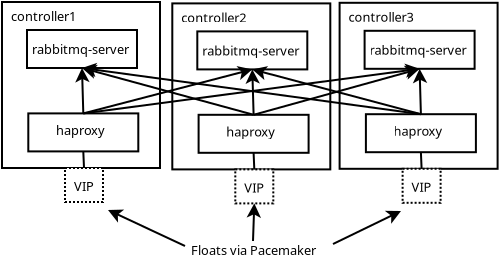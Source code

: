 <?xml version="1.0" encoding="UTF-8"?>
<dia:diagram xmlns:dia="http://www.lysator.liu.se/~alla/dia/">
  <dia:layer name="Background" visible="true" active="true">
    <dia:object type="Standard - Text" version="1" id="O0">
      <dia:attribute name="obj_pos">
        <dia:point val="17.25,17.75"/>
      </dia:attribute>
      <dia:attribute name="obj_bb">
        <dia:rectangle val="17.25,17.155;24.035,17.9"/>
      </dia:attribute>
      <dia:attribute name="text">
        <dia:composite type="text">
          <dia:attribute name="string">
            <dia:string>#Floats via Pacemaker#</dia:string>
          </dia:attribute>
          <dia:attribute name="font">
            <dia:font family="sans" style="0" name="Helvetica"/>
          </dia:attribute>
          <dia:attribute name="height">
            <dia:real val="0.8"/>
          </dia:attribute>
          <dia:attribute name="pos">
            <dia:point val="17.25,17.75"/>
          </dia:attribute>
          <dia:attribute name="color">
            <dia:color val="#000000"/>
          </dia:attribute>
          <dia:attribute name="alignment">
            <dia:enum val="0"/>
          </dia:attribute>
        </dia:composite>
      </dia:attribute>
      <dia:attribute name="valign">
        <dia:enum val="3"/>
      </dia:attribute>
    </dia:object>
    <dia:object type="Standard - Box" version="0" id="O1">
      <dia:attribute name="obj_pos">
        <dia:point val="7.8,5.1"/>
      </dia:attribute>
      <dia:attribute name="obj_bb">
        <dia:rectangle val="7.75,5.05;15.75,13.45"/>
      </dia:attribute>
      <dia:attribute name="elem_corner">
        <dia:point val="7.8,5.1"/>
      </dia:attribute>
      <dia:attribute name="elem_width">
        <dia:real val="7.9"/>
      </dia:attribute>
      <dia:attribute name="elem_height">
        <dia:real val="8.3"/>
      </dia:attribute>
      <dia:attribute name="show_background">
        <dia:boolean val="true"/>
      </dia:attribute>
    </dia:object>
    <dia:object type="Standard - Text" version="1" id="O2">
      <dia:attribute name="obj_pos">
        <dia:point val="8.25,6.05"/>
      </dia:attribute>
      <dia:attribute name="obj_bb">
        <dia:rectangle val="8.25,5.455;11.71,6.2"/>
      </dia:attribute>
      <dia:attribute name="text">
        <dia:composite type="text">
          <dia:attribute name="string">
            <dia:string>#controller1#</dia:string>
          </dia:attribute>
          <dia:attribute name="font">
            <dia:font family="sans" style="0" name="Helvetica"/>
          </dia:attribute>
          <dia:attribute name="height">
            <dia:real val="0.8"/>
          </dia:attribute>
          <dia:attribute name="pos">
            <dia:point val="8.25,6.05"/>
          </dia:attribute>
          <dia:attribute name="color">
            <dia:color val="#000000"/>
          </dia:attribute>
          <dia:attribute name="alignment">
            <dia:enum val="0"/>
          </dia:attribute>
        </dia:composite>
      </dia:attribute>
      <dia:attribute name="valign">
        <dia:enum val="3"/>
      </dia:attribute>
    </dia:object>
    <dia:group>
      <dia:object type="Standard - Box" version="0" id="O3">
        <dia:attribute name="obj_pos">
          <dia:point val="10.95,13.4"/>
        </dia:attribute>
        <dia:attribute name="obj_bb">
          <dia:rectangle val="10.9,13.35;12.9,15.15"/>
        </dia:attribute>
        <dia:attribute name="elem_corner">
          <dia:point val="10.95,13.4"/>
        </dia:attribute>
        <dia:attribute name="elem_width">
          <dia:real val="1.9"/>
        </dia:attribute>
        <dia:attribute name="elem_height">
          <dia:real val="1.7"/>
        </dia:attribute>
        <dia:attribute name="border_width">
          <dia:real val="0.1"/>
        </dia:attribute>
        <dia:attribute name="show_background">
          <dia:boolean val="true"/>
        </dia:attribute>
        <dia:attribute name="line_style">
          <dia:enum val="4"/>
        </dia:attribute>
      </dia:object>
      <dia:object type="Standard - Text" version="1" id="O4">
        <dia:attribute name="obj_pos">
          <dia:point val="11.4,14.55"/>
        </dia:attribute>
        <dia:attribute name="obj_bb">
          <dia:rectangle val="11.4,13.955;12.412,14.7"/>
        </dia:attribute>
        <dia:attribute name="text">
          <dia:composite type="text">
            <dia:attribute name="string">
              <dia:string>#VIP#</dia:string>
            </dia:attribute>
            <dia:attribute name="font">
              <dia:font family="sans" style="0" name="Helvetica"/>
            </dia:attribute>
            <dia:attribute name="height">
              <dia:real val="0.8"/>
            </dia:attribute>
            <dia:attribute name="pos">
              <dia:point val="11.4,14.55"/>
            </dia:attribute>
            <dia:attribute name="color">
              <dia:color val="#000000"/>
            </dia:attribute>
            <dia:attribute name="alignment">
              <dia:enum val="0"/>
            </dia:attribute>
          </dia:composite>
        </dia:attribute>
        <dia:attribute name="valign">
          <dia:enum val="3"/>
        </dia:attribute>
      </dia:object>
    </dia:group>
    <dia:group>
      <dia:object type="Standard - Box" version="0" id="O5">
        <dia:attribute name="obj_pos">
          <dia:point val="9.05,6.5"/>
        </dia:attribute>
        <dia:attribute name="obj_bb">
          <dia:rectangle val="9,6.45;14.6,8.45"/>
        </dia:attribute>
        <dia:attribute name="elem_corner">
          <dia:point val="9.05,6.5"/>
        </dia:attribute>
        <dia:attribute name="elem_width">
          <dia:real val="5.5"/>
        </dia:attribute>
        <dia:attribute name="elem_height">
          <dia:real val="1.9"/>
        </dia:attribute>
        <dia:attribute name="border_width">
          <dia:real val="0.1"/>
        </dia:attribute>
        <dia:attribute name="show_background">
          <dia:boolean val="true"/>
        </dia:attribute>
      </dia:object>
      <dia:object type="Standard - Text" version="1" id="O6">
        <dia:attribute name="obj_pos">
          <dia:point val="9.3,7.7"/>
        </dia:attribute>
        <dia:attribute name="obj_bb">
          <dia:rectangle val="9.3,7.105;14.485,7.85"/>
        </dia:attribute>
        <dia:attribute name="text">
          <dia:composite type="text">
            <dia:attribute name="string">
              <dia:string>#rabbitmq-server#</dia:string>
            </dia:attribute>
            <dia:attribute name="font">
              <dia:font family="sans" style="0" name="Helvetica"/>
            </dia:attribute>
            <dia:attribute name="height">
              <dia:real val="0.8"/>
            </dia:attribute>
            <dia:attribute name="pos">
              <dia:point val="9.3,7.7"/>
            </dia:attribute>
            <dia:attribute name="color">
              <dia:color val="#000000"/>
            </dia:attribute>
            <dia:attribute name="alignment">
              <dia:enum val="0"/>
            </dia:attribute>
          </dia:composite>
        </dia:attribute>
        <dia:attribute name="valign">
          <dia:enum val="3"/>
        </dia:attribute>
      </dia:object>
    </dia:group>
    <dia:group>
      <dia:object type="Standard - Box" version="0" id="O7">
        <dia:attribute name="obj_pos">
          <dia:point val="9.115,10.67"/>
        </dia:attribute>
        <dia:attribute name="obj_bb">
          <dia:rectangle val="9.065,10.62;14.665,12.62"/>
        </dia:attribute>
        <dia:attribute name="elem_corner">
          <dia:point val="9.115,10.67"/>
        </dia:attribute>
        <dia:attribute name="elem_width">
          <dia:real val="5.5"/>
        </dia:attribute>
        <dia:attribute name="elem_height">
          <dia:real val="1.9"/>
        </dia:attribute>
        <dia:attribute name="border_width">
          <dia:real val="0.1"/>
        </dia:attribute>
        <dia:attribute name="show_background">
          <dia:boolean val="true"/>
        </dia:attribute>
      </dia:object>
      <dia:object type="Standard - Text" version="1" id="O8">
        <dia:attribute name="obj_pos">
          <dia:point val="10.5,11.75"/>
        </dia:attribute>
        <dia:attribute name="obj_bb">
          <dia:rectangle val="10.5,11.155;13.085,11.9"/>
        </dia:attribute>
        <dia:attribute name="text">
          <dia:composite type="text">
            <dia:attribute name="string">
              <dia:string>#haproxy#</dia:string>
            </dia:attribute>
            <dia:attribute name="font">
              <dia:font family="sans" style="0" name="Helvetica"/>
            </dia:attribute>
            <dia:attribute name="height">
              <dia:real val="0.8"/>
            </dia:attribute>
            <dia:attribute name="pos">
              <dia:point val="10.5,11.75"/>
            </dia:attribute>
            <dia:attribute name="color">
              <dia:color val="#000000"/>
            </dia:attribute>
            <dia:attribute name="alignment">
              <dia:enum val="0"/>
            </dia:attribute>
          </dia:composite>
        </dia:attribute>
        <dia:attribute name="valign">
          <dia:enum val="3"/>
        </dia:attribute>
      </dia:object>
    </dia:group>
    <dia:object type="Standard - Box" version="0" id="O9">
      <dia:attribute name="obj_pos">
        <dia:point val="16.315,5.17"/>
      </dia:attribute>
      <dia:attribute name="obj_bb">
        <dia:rectangle val="16.265,5.12;24.265,13.52"/>
      </dia:attribute>
      <dia:attribute name="elem_corner">
        <dia:point val="16.315,5.17"/>
      </dia:attribute>
      <dia:attribute name="elem_width">
        <dia:real val="7.9"/>
      </dia:attribute>
      <dia:attribute name="elem_height">
        <dia:real val="8.3"/>
      </dia:attribute>
      <dia:attribute name="show_background">
        <dia:boolean val="true"/>
      </dia:attribute>
    </dia:object>
    <dia:object type="Standard - Text" version="1" id="O10">
      <dia:attribute name="obj_pos">
        <dia:point val="16.765,6.12"/>
      </dia:attribute>
      <dia:attribute name="obj_bb">
        <dia:rectangle val="16.765,5.506;20.244,6.307"/>
      </dia:attribute>
      <dia:attribute name="text">
        <dia:composite type="text">
          <dia:attribute name="string">
            <dia:string>#controller2#</dia:string>
          </dia:attribute>
          <dia:attribute name="font">
            <dia:font family="sans" style="0" name="Helvetica"/>
          </dia:attribute>
          <dia:attribute name="height">
            <dia:real val="0.8"/>
          </dia:attribute>
          <dia:attribute name="pos">
            <dia:point val="16.765,6.12"/>
          </dia:attribute>
          <dia:attribute name="color">
            <dia:color val="#000000"/>
          </dia:attribute>
          <dia:attribute name="alignment">
            <dia:enum val="0"/>
          </dia:attribute>
        </dia:composite>
      </dia:attribute>
      <dia:attribute name="valign">
        <dia:enum val="3"/>
      </dia:attribute>
    </dia:object>
    <dia:group>
      <dia:object type="Standard - Box" version="0" id="O11">
        <dia:attribute name="obj_pos">
          <dia:point val="19.465,13.47"/>
        </dia:attribute>
        <dia:attribute name="obj_bb">
          <dia:rectangle val="19.415,13.42;21.415,15.22"/>
        </dia:attribute>
        <dia:attribute name="elem_corner">
          <dia:point val="19.465,13.47"/>
        </dia:attribute>
        <dia:attribute name="elem_width">
          <dia:real val="1.9"/>
        </dia:attribute>
        <dia:attribute name="elem_height">
          <dia:real val="1.7"/>
        </dia:attribute>
        <dia:attribute name="border_width">
          <dia:real val="0.1"/>
        </dia:attribute>
        <dia:attribute name="show_background">
          <dia:boolean val="true"/>
        </dia:attribute>
        <dia:attribute name="line_style">
          <dia:enum val="4"/>
        </dia:attribute>
      </dia:object>
      <dia:object type="Standard - Text" version="1" id="O12">
        <dia:attribute name="obj_pos">
          <dia:point val="19.915,14.62"/>
        </dia:attribute>
        <dia:attribute name="obj_bb">
          <dia:rectangle val="19.915,14.025;20.927,14.77"/>
        </dia:attribute>
        <dia:attribute name="text">
          <dia:composite type="text">
            <dia:attribute name="string">
              <dia:string>#VIP#</dia:string>
            </dia:attribute>
            <dia:attribute name="font">
              <dia:font family="sans" style="0" name="Helvetica"/>
            </dia:attribute>
            <dia:attribute name="height">
              <dia:real val="0.8"/>
            </dia:attribute>
            <dia:attribute name="pos">
              <dia:point val="19.915,14.62"/>
            </dia:attribute>
            <dia:attribute name="color">
              <dia:color val="#000000"/>
            </dia:attribute>
            <dia:attribute name="alignment">
              <dia:enum val="0"/>
            </dia:attribute>
          </dia:composite>
        </dia:attribute>
        <dia:attribute name="valign">
          <dia:enum val="3"/>
        </dia:attribute>
      </dia:object>
    </dia:group>
    <dia:group>
      <dia:object type="Standard - Box" version="0" id="O13">
        <dia:attribute name="obj_pos">
          <dia:point val="17.565,6.57"/>
        </dia:attribute>
        <dia:attribute name="obj_bb">
          <dia:rectangle val="17.515,6.52;23.115,8.52"/>
        </dia:attribute>
        <dia:attribute name="elem_corner">
          <dia:point val="17.565,6.57"/>
        </dia:attribute>
        <dia:attribute name="elem_width">
          <dia:real val="5.5"/>
        </dia:attribute>
        <dia:attribute name="elem_height">
          <dia:real val="1.9"/>
        </dia:attribute>
        <dia:attribute name="border_width">
          <dia:real val="0.1"/>
        </dia:attribute>
        <dia:attribute name="show_background">
          <dia:boolean val="true"/>
        </dia:attribute>
      </dia:object>
      <dia:object type="Standard - Text" version="1" id="O14">
        <dia:attribute name="obj_pos">
          <dia:point val="17.815,7.77"/>
        </dia:attribute>
        <dia:attribute name="obj_bb">
          <dia:rectangle val="17.815,7.175;23,7.92"/>
        </dia:attribute>
        <dia:attribute name="text">
          <dia:composite type="text">
            <dia:attribute name="string">
              <dia:string>#rabbitmq-server#</dia:string>
            </dia:attribute>
            <dia:attribute name="font">
              <dia:font family="sans" style="0" name="Helvetica"/>
            </dia:attribute>
            <dia:attribute name="height">
              <dia:real val="0.8"/>
            </dia:attribute>
            <dia:attribute name="pos">
              <dia:point val="17.815,7.77"/>
            </dia:attribute>
            <dia:attribute name="color">
              <dia:color val="#000000"/>
            </dia:attribute>
            <dia:attribute name="alignment">
              <dia:enum val="0"/>
            </dia:attribute>
          </dia:composite>
        </dia:attribute>
        <dia:attribute name="valign">
          <dia:enum val="3"/>
        </dia:attribute>
      </dia:object>
    </dia:group>
    <dia:group>
      <dia:object type="Standard - Box" version="0" id="O15">
        <dia:attribute name="obj_pos">
          <dia:point val="17.63,10.74"/>
        </dia:attribute>
        <dia:attribute name="obj_bb">
          <dia:rectangle val="17.58,10.69;23.18,12.69"/>
        </dia:attribute>
        <dia:attribute name="elem_corner">
          <dia:point val="17.63,10.74"/>
        </dia:attribute>
        <dia:attribute name="elem_width">
          <dia:real val="5.5"/>
        </dia:attribute>
        <dia:attribute name="elem_height">
          <dia:real val="1.9"/>
        </dia:attribute>
        <dia:attribute name="border_width">
          <dia:real val="0.1"/>
        </dia:attribute>
        <dia:attribute name="show_background">
          <dia:boolean val="true"/>
        </dia:attribute>
      </dia:object>
      <dia:object type="Standard - Text" version="1" id="O16">
        <dia:attribute name="obj_pos">
          <dia:point val="19.015,11.82"/>
        </dia:attribute>
        <dia:attribute name="obj_bb">
          <dia:rectangle val="19.015,11.225;21.6,11.97"/>
        </dia:attribute>
        <dia:attribute name="text">
          <dia:composite type="text">
            <dia:attribute name="string">
              <dia:string>#haproxy#</dia:string>
            </dia:attribute>
            <dia:attribute name="font">
              <dia:font family="sans" style="0" name="Helvetica"/>
            </dia:attribute>
            <dia:attribute name="height">
              <dia:real val="0.8"/>
            </dia:attribute>
            <dia:attribute name="pos">
              <dia:point val="19.015,11.82"/>
            </dia:attribute>
            <dia:attribute name="color">
              <dia:color val="#000000"/>
            </dia:attribute>
            <dia:attribute name="alignment">
              <dia:enum val="0"/>
            </dia:attribute>
          </dia:composite>
        </dia:attribute>
        <dia:attribute name="valign">
          <dia:enum val="3"/>
        </dia:attribute>
      </dia:object>
    </dia:group>
    <dia:object type="Standard - Box" version="0" id="O17">
      <dia:attribute name="obj_pos">
        <dia:point val="24.68,5.14"/>
      </dia:attribute>
      <dia:attribute name="obj_bb">
        <dia:rectangle val="24.63,5.09;32.63,13.49"/>
      </dia:attribute>
      <dia:attribute name="elem_corner">
        <dia:point val="24.68,5.14"/>
      </dia:attribute>
      <dia:attribute name="elem_width">
        <dia:real val="7.9"/>
      </dia:attribute>
      <dia:attribute name="elem_height">
        <dia:real val="8.3"/>
      </dia:attribute>
      <dia:attribute name="show_background">
        <dia:boolean val="true"/>
      </dia:attribute>
    </dia:object>
    <dia:object type="Standard - Text" version="1" id="O18">
      <dia:attribute name="obj_pos">
        <dia:point val="25.13,6.09"/>
      </dia:attribute>
      <dia:attribute name="obj_bb">
        <dia:rectangle val="25.13,5.476;28.609,6.277"/>
      </dia:attribute>
      <dia:attribute name="text">
        <dia:composite type="text">
          <dia:attribute name="string">
            <dia:string>#controller3#</dia:string>
          </dia:attribute>
          <dia:attribute name="font">
            <dia:font family="sans" style="0" name="Helvetica"/>
          </dia:attribute>
          <dia:attribute name="height">
            <dia:real val="0.8"/>
          </dia:attribute>
          <dia:attribute name="pos">
            <dia:point val="25.13,6.09"/>
          </dia:attribute>
          <dia:attribute name="color">
            <dia:color val="#000000"/>
          </dia:attribute>
          <dia:attribute name="alignment">
            <dia:enum val="0"/>
          </dia:attribute>
        </dia:composite>
      </dia:attribute>
      <dia:attribute name="valign">
        <dia:enum val="3"/>
      </dia:attribute>
    </dia:object>
    <dia:group>
      <dia:object type="Standard - Box" version="0" id="O19">
        <dia:attribute name="obj_pos">
          <dia:point val="27.83,13.44"/>
        </dia:attribute>
        <dia:attribute name="obj_bb">
          <dia:rectangle val="27.78,13.39;29.78,15.19"/>
        </dia:attribute>
        <dia:attribute name="elem_corner">
          <dia:point val="27.83,13.44"/>
        </dia:attribute>
        <dia:attribute name="elem_width">
          <dia:real val="1.9"/>
        </dia:attribute>
        <dia:attribute name="elem_height">
          <dia:real val="1.7"/>
        </dia:attribute>
        <dia:attribute name="border_width">
          <dia:real val="0.1"/>
        </dia:attribute>
        <dia:attribute name="show_background">
          <dia:boolean val="true"/>
        </dia:attribute>
        <dia:attribute name="line_style">
          <dia:enum val="4"/>
        </dia:attribute>
      </dia:object>
      <dia:object type="Standard - Text" version="1" id="O20">
        <dia:attribute name="obj_pos">
          <dia:point val="28.28,14.59"/>
        </dia:attribute>
        <dia:attribute name="obj_bb">
          <dia:rectangle val="28.28,13.995;29.293,14.74"/>
        </dia:attribute>
        <dia:attribute name="text">
          <dia:composite type="text">
            <dia:attribute name="string">
              <dia:string>#VIP#</dia:string>
            </dia:attribute>
            <dia:attribute name="font">
              <dia:font family="sans" style="0" name="Helvetica"/>
            </dia:attribute>
            <dia:attribute name="height">
              <dia:real val="0.8"/>
            </dia:attribute>
            <dia:attribute name="pos">
              <dia:point val="28.28,14.59"/>
            </dia:attribute>
            <dia:attribute name="color">
              <dia:color val="#000000"/>
            </dia:attribute>
            <dia:attribute name="alignment">
              <dia:enum val="0"/>
            </dia:attribute>
          </dia:composite>
        </dia:attribute>
        <dia:attribute name="valign">
          <dia:enum val="3"/>
        </dia:attribute>
      </dia:object>
    </dia:group>
    <dia:group>
      <dia:object type="Standard - Box" version="0" id="O21">
        <dia:attribute name="obj_pos">
          <dia:point val="25.93,6.54"/>
        </dia:attribute>
        <dia:attribute name="obj_bb">
          <dia:rectangle val="25.88,6.49;31.48,8.49"/>
        </dia:attribute>
        <dia:attribute name="elem_corner">
          <dia:point val="25.93,6.54"/>
        </dia:attribute>
        <dia:attribute name="elem_width">
          <dia:real val="5.5"/>
        </dia:attribute>
        <dia:attribute name="elem_height">
          <dia:real val="1.9"/>
        </dia:attribute>
        <dia:attribute name="border_width">
          <dia:real val="0.1"/>
        </dia:attribute>
        <dia:attribute name="show_background">
          <dia:boolean val="true"/>
        </dia:attribute>
      </dia:object>
      <dia:object type="Standard - Text" version="1" id="O22">
        <dia:attribute name="obj_pos">
          <dia:point val="26.18,7.74"/>
        </dia:attribute>
        <dia:attribute name="obj_bb">
          <dia:rectangle val="26.18,7.145;31.365,7.89"/>
        </dia:attribute>
        <dia:attribute name="text">
          <dia:composite type="text">
            <dia:attribute name="string">
              <dia:string>#rabbitmq-server#</dia:string>
            </dia:attribute>
            <dia:attribute name="font">
              <dia:font family="sans" style="0" name="Helvetica"/>
            </dia:attribute>
            <dia:attribute name="height">
              <dia:real val="0.8"/>
            </dia:attribute>
            <dia:attribute name="pos">
              <dia:point val="26.18,7.74"/>
            </dia:attribute>
            <dia:attribute name="color">
              <dia:color val="#000000"/>
            </dia:attribute>
            <dia:attribute name="alignment">
              <dia:enum val="0"/>
            </dia:attribute>
          </dia:composite>
        </dia:attribute>
        <dia:attribute name="valign">
          <dia:enum val="3"/>
        </dia:attribute>
      </dia:object>
    </dia:group>
    <dia:group>
      <dia:object type="Standard - Box" version="0" id="O23">
        <dia:attribute name="obj_pos">
          <dia:point val="25.995,10.71"/>
        </dia:attribute>
        <dia:attribute name="obj_bb">
          <dia:rectangle val="25.945,10.66;31.545,12.66"/>
        </dia:attribute>
        <dia:attribute name="elem_corner">
          <dia:point val="25.995,10.71"/>
        </dia:attribute>
        <dia:attribute name="elem_width">
          <dia:real val="5.5"/>
        </dia:attribute>
        <dia:attribute name="elem_height">
          <dia:real val="1.9"/>
        </dia:attribute>
        <dia:attribute name="border_width">
          <dia:real val="0.1"/>
        </dia:attribute>
        <dia:attribute name="show_background">
          <dia:boolean val="true"/>
        </dia:attribute>
      </dia:object>
      <dia:object type="Standard - Text" version="1" id="O24">
        <dia:attribute name="obj_pos">
          <dia:point val="27.38,11.79"/>
        </dia:attribute>
        <dia:attribute name="obj_bb">
          <dia:rectangle val="27.38,11.195;29.965,11.94"/>
        </dia:attribute>
        <dia:attribute name="text">
          <dia:composite type="text">
            <dia:attribute name="string">
              <dia:string>#haproxy#</dia:string>
            </dia:attribute>
            <dia:attribute name="font">
              <dia:font family="sans" style="0" name="Helvetica"/>
            </dia:attribute>
            <dia:attribute name="height">
              <dia:real val="0.8"/>
            </dia:attribute>
            <dia:attribute name="pos">
              <dia:point val="27.38,11.79"/>
            </dia:attribute>
            <dia:attribute name="color">
              <dia:color val="#000000"/>
            </dia:attribute>
            <dia:attribute name="alignment">
              <dia:enum val="0"/>
            </dia:attribute>
          </dia:composite>
        </dia:attribute>
        <dia:attribute name="valign">
          <dia:enum val="3"/>
        </dia:attribute>
      </dia:object>
    </dia:group>
    <dia:object type="Standard - Line" version="0" id="O25">
      <dia:attribute name="obj_pos">
        <dia:point val="16.95,17.3"/>
      </dia:attribute>
      <dia:attribute name="obj_bb">
        <dia:rectangle val="12.999,15.415;17.017,17.366"/>
      </dia:attribute>
      <dia:attribute name="conn_endpoints">
        <dia:point val="16.95,17.3"/>
        <dia:point val="13.1,15.5"/>
      </dia:attribute>
      <dia:attribute name="numcp">
        <dia:int val="1"/>
      </dia:attribute>
      <dia:attribute name="end_arrow">
        <dia:enum val="22"/>
      </dia:attribute>
      <dia:attribute name="end_arrow_length">
        <dia:real val="0.5"/>
      </dia:attribute>
      <dia:attribute name="end_arrow_width">
        <dia:real val="0.5"/>
      </dia:attribute>
    </dia:object>
    <dia:object type="Standard - Line" version="0" id="O26">
      <dia:attribute name="obj_pos">
        <dia:point val="20.35,17.05"/>
      </dia:attribute>
      <dia:attribute name="obj_bb">
        <dia:rectangle val="20.032,15.058;20.755,17.102"/>
      </dia:attribute>
      <dia:attribute name="conn_endpoints">
        <dia:point val="20.35,17.05"/>
        <dia:point val="20.415,15.17"/>
      </dia:attribute>
      <dia:attribute name="numcp">
        <dia:int val="1"/>
      </dia:attribute>
      <dia:attribute name="end_arrow">
        <dia:enum val="22"/>
      </dia:attribute>
      <dia:attribute name="end_arrow_length">
        <dia:real val="0.5"/>
      </dia:attribute>
      <dia:attribute name="end_arrow_width">
        <dia:real val="0.5"/>
      </dia:attribute>
      <dia:connections>
        <dia:connection handle="1" to="O11" connection="6"/>
      </dia:connections>
    </dia:object>
    <dia:object type="Standard - Line" version="0" id="O27">
      <dia:attribute name="obj_pos">
        <dia:point val="24.35,17.2"/>
      </dia:attribute>
      <dia:attribute name="obj_bb">
        <dia:rectangle val="24.283,15.473;27.851,17.267"/>
      </dia:attribute>
      <dia:attribute name="conn_endpoints">
        <dia:point val="24.35,17.2"/>
        <dia:point val="27.75,15.55"/>
      </dia:attribute>
      <dia:attribute name="numcp">
        <dia:int val="1"/>
      </dia:attribute>
      <dia:attribute name="end_arrow">
        <dia:enum val="22"/>
      </dia:attribute>
      <dia:attribute name="end_arrow_length">
        <dia:real val="0.5"/>
      </dia:attribute>
      <dia:attribute name="end_arrow_width">
        <dia:real val="0.5"/>
      </dia:attribute>
    </dia:object>
    <dia:object type="Standard - Line" version="0" id="O28">
      <dia:attribute name="obj_pos">
        <dia:point val="11.865,10.67"/>
      </dia:attribute>
      <dia:attribute name="obj_bb">
        <dia:rectangle val="11.456,8.288;12.179,10.721"/>
      </dia:attribute>
      <dia:attribute name="conn_endpoints">
        <dia:point val="11.865,10.67"/>
        <dia:point val="11.8,8.4"/>
      </dia:attribute>
      <dia:attribute name="numcp">
        <dia:int val="1"/>
      </dia:attribute>
      <dia:attribute name="end_arrow">
        <dia:enum val="22"/>
      </dia:attribute>
      <dia:attribute name="end_arrow_length">
        <dia:real val="0.5"/>
      </dia:attribute>
      <dia:attribute name="end_arrow_width">
        <dia:real val="0.5"/>
      </dia:attribute>
      <dia:connections>
        <dia:connection handle="0" to="O7" connection="1"/>
        <dia:connection handle="1" to="O5" connection="6"/>
      </dia:connections>
    </dia:object>
    <dia:object type="Standard - Line" version="0" id="O29">
      <dia:attribute name="obj_pos">
        <dia:point val="11.865,10.67"/>
      </dia:attribute>
      <dia:attribute name="obj_bb">
        <dia:rectangle val="11.804,8.274;20.423,10.731"/>
      </dia:attribute>
      <dia:attribute name="conn_endpoints">
        <dia:point val="11.865,10.67"/>
        <dia:point val="20.315,8.47"/>
      </dia:attribute>
      <dia:attribute name="numcp">
        <dia:int val="1"/>
      </dia:attribute>
      <dia:attribute name="end_arrow">
        <dia:enum val="22"/>
      </dia:attribute>
      <dia:attribute name="end_arrow_length">
        <dia:real val="0.5"/>
      </dia:attribute>
      <dia:attribute name="end_arrow_width">
        <dia:real val="0.5"/>
      </dia:attribute>
      <dia:connections>
        <dia:connection handle="0" to="O7" connection="1"/>
        <dia:connection handle="1" to="O13" connection="6"/>
      </dia:connections>
    </dia:object>
    <dia:object type="Standard - Line" version="0" id="O30">
      <dia:attribute name="obj_pos">
        <dia:point val="11.865,10.67"/>
      </dia:attribute>
      <dia:attribute name="obj_bb">
        <dia:rectangle val="11.809,8.162;28.791,10.726"/>
      </dia:attribute>
      <dia:attribute name="conn_endpoints">
        <dia:point val="11.865,10.67"/>
        <dia:point val="28.68,8.44"/>
      </dia:attribute>
      <dia:attribute name="numcp">
        <dia:int val="1"/>
      </dia:attribute>
      <dia:attribute name="end_arrow">
        <dia:enum val="22"/>
      </dia:attribute>
      <dia:attribute name="end_arrow_length">
        <dia:real val="0.5"/>
      </dia:attribute>
      <dia:attribute name="end_arrow_width">
        <dia:real val="0.5"/>
      </dia:attribute>
      <dia:connections>
        <dia:connection handle="0" to="O7" connection="1"/>
        <dia:connection handle="1" to="O21" connection="6"/>
      </dia:connections>
    </dia:object>
    <dia:object type="Standard - Line" version="0" id="O31">
      <dia:attribute name="obj_pos">
        <dia:point val="20.38,10.74"/>
      </dia:attribute>
      <dia:attribute name="obj_bb">
        <dia:rectangle val="11.692,8.212;20.441,10.801"/>
      </dia:attribute>
      <dia:attribute name="conn_endpoints">
        <dia:point val="20.38,10.74"/>
        <dia:point val="11.8,8.4"/>
      </dia:attribute>
      <dia:attribute name="numcp">
        <dia:int val="1"/>
      </dia:attribute>
      <dia:attribute name="end_arrow">
        <dia:enum val="22"/>
      </dia:attribute>
      <dia:attribute name="end_arrow_length">
        <dia:real val="0.5"/>
      </dia:attribute>
      <dia:attribute name="end_arrow_width">
        <dia:real val="0.5"/>
      </dia:attribute>
      <dia:connections>
        <dia:connection handle="0" to="O15" connection="1"/>
        <dia:connection handle="1" to="O5" connection="6"/>
      </dia:connections>
    </dia:object>
    <dia:object type="Standard - Line" version="0" id="O32">
      <dia:attribute name="obj_pos">
        <dia:point val="20.38,10.74"/>
      </dia:attribute>
      <dia:attribute name="obj_bb">
        <dia:rectangle val="19.971,8.358;20.694,10.791"/>
      </dia:attribute>
      <dia:attribute name="conn_endpoints">
        <dia:point val="20.38,10.74"/>
        <dia:point val="20.315,8.47"/>
      </dia:attribute>
      <dia:attribute name="numcp">
        <dia:int val="1"/>
      </dia:attribute>
      <dia:attribute name="end_arrow">
        <dia:enum val="22"/>
      </dia:attribute>
      <dia:attribute name="end_arrow_length">
        <dia:real val="0.5"/>
      </dia:attribute>
      <dia:attribute name="end_arrow_width">
        <dia:real val="0.5"/>
      </dia:attribute>
      <dia:connections>
        <dia:connection handle="0" to="O15" connection="1"/>
        <dia:connection handle="1" to="O13" connection="6"/>
      </dia:connections>
    </dia:object>
    <dia:object type="Standard - Line" version="0" id="O33">
      <dia:attribute name="obj_pos">
        <dia:point val="20.38,10.74"/>
      </dia:attribute>
      <dia:attribute name="obj_bb">
        <dia:rectangle val="20.319,8.255;28.788,10.802"/>
      </dia:attribute>
      <dia:attribute name="conn_endpoints">
        <dia:point val="20.38,10.74"/>
        <dia:point val="28.68,8.44"/>
      </dia:attribute>
      <dia:attribute name="numcp">
        <dia:int val="1"/>
      </dia:attribute>
      <dia:attribute name="end_arrow">
        <dia:enum val="22"/>
      </dia:attribute>
      <dia:attribute name="end_arrow_length">
        <dia:real val="0.5"/>
      </dia:attribute>
      <dia:attribute name="end_arrow_width">
        <dia:real val="0.5"/>
      </dia:attribute>
      <dia:connections>
        <dia:connection handle="0" to="O15" connection="1"/>
        <dia:connection handle="1" to="O21" connection="6"/>
      </dia:connections>
    </dia:object>
    <dia:object type="Standard - Line" version="0" id="O34">
      <dia:attribute name="obj_pos">
        <dia:point val="28.745,10.71"/>
      </dia:attribute>
      <dia:attribute name="obj_bb">
        <dia:rectangle val="28.336,8.328;29.059,10.761"/>
      </dia:attribute>
      <dia:attribute name="conn_endpoints">
        <dia:point val="28.745,10.71"/>
        <dia:point val="28.68,8.44"/>
      </dia:attribute>
      <dia:attribute name="numcp">
        <dia:int val="1"/>
      </dia:attribute>
      <dia:attribute name="end_arrow">
        <dia:enum val="22"/>
      </dia:attribute>
      <dia:attribute name="end_arrow_length">
        <dia:real val="0.5"/>
      </dia:attribute>
      <dia:attribute name="end_arrow_width">
        <dia:real val="0.5"/>
      </dia:attribute>
      <dia:connections>
        <dia:connection handle="0" to="O23" connection="1"/>
        <dia:connection handle="1" to="O21" connection="6"/>
      </dia:connections>
    </dia:object>
    <dia:object type="Standard - Line" version="0" id="O35">
      <dia:attribute name="obj_pos">
        <dia:point val="28.745,10.71"/>
      </dia:attribute>
      <dia:attribute name="obj_bb">
        <dia:rectangle val="11.689,8.124;28.801,10.766"/>
      </dia:attribute>
      <dia:attribute name="conn_endpoints">
        <dia:point val="28.745,10.71"/>
        <dia:point val="11.8,8.4"/>
      </dia:attribute>
      <dia:attribute name="numcp">
        <dia:int val="1"/>
      </dia:attribute>
      <dia:attribute name="end_arrow">
        <dia:enum val="22"/>
      </dia:attribute>
      <dia:attribute name="end_arrow_length">
        <dia:real val="0.5"/>
      </dia:attribute>
      <dia:attribute name="end_arrow_width">
        <dia:real val="0.5"/>
      </dia:attribute>
      <dia:connections>
        <dia:connection handle="0" to="O23" connection="1"/>
        <dia:connection handle="1" to="O5" connection="6"/>
      </dia:connections>
    </dia:object>
    <dia:object type="Standard - Line" version="0" id="O36">
      <dia:attribute name="obj_pos">
        <dia:point val="28.745,10.71"/>
      </dia:attribute>
      <dia:attribute name="obj_bb">
        <dia:rectangle val="20.207,8.277;28.806,10.771"/>
      </dia:attribute>
      <dia:attribute name="conn_endpoints">
        <dia:point val="28.745,10.71"/>
        <dia:point val="20.315,8.47"/>
      </dia:attribute>
      <dia:attribute name="numcp">
        <dia:int val="1"/>
      </dia:attribute>
      <dia:attribute name="end_arrow">
        <dia:enum val="22"/>
      </dia:attribute>
      <dia:attribute name="end_arrow_length">
        <dia:real val="0.5"/>
      </dia:attribute>
      <dia:attribute name="end_arrow_width">
        <dia:real val="0.5"/>
      </dia:attribute>
      <dia:connections>
        <dia:connection handle="0" to="O23" connection="1"/>
        <dia:connection handle="1" to="O13" connection="6"/>
      </dia:connections>
    </dia:object>
    <dia:object type="Standard - Line" version="0" id="O37">
      <dia:attribute name="obj_pos">
        <dia:point val="11.9,13.4"/>
      </dia:attribute>
      <dia:attribute name="obj_bb">
        <dia:rectangle val="11.813,12.518;11.952,13.452"/>
      </dia:attribute>
      <dia:attribute name="conn_endpoints">
        <dia:point val="11.9,13.4"/>
        <dia:point val="11.865,12.57"/>
      </dia:attribute>
      <dia:attribute name="numcp">
        <dia:int val="1"/>
      </dia:attribute>
      <dia:connections>
        <dia:connection handle="0" to="O3" connection="1"/>
        <dia:connection handle="1" to="O7" connection="6"/>
      </dia:connections>
    </dia:object>
    <dia:object type="Standard - Line" version="0" id="O38">
      <dia:attribute name="obj_pos">
        <dia:point val="20.415,13.47"/>
      </dia:attribute>
      <dia:attribute name="obj_bb">
        <dia:rectangle val="20.328,12.588;20.467,13.522"/>
      </dia:attribute>
      <dia:attribute name="conn_endpoints">
        <dia:point val="20.415,13.47"/>
        <dia:point val="20.38,12.64"/>
      </dia:attribute>
      <dia:attribute name="numcp">
        <dia:int val="1"/>
      </dia:attribute>
      <dia:connections>
        <dia:connection handle="0" to="O11" connection="1"/>
        <dia:connection handle="1" to="O15" connection="6"/>
      </dia:connections>
    </dia:object>
    <dia:object type="Standard - Line" version="0" id="O39">
      <dia:attribute name="obj_pos">
        <dia:point val="28.78,13.44"/>
      </dia:attribute>
      <dia:attribute name="obj_bb">
        <dia:rectangle val="28.693,12.558;28.832,13.492"/>
      </dia:attribute>
      <dia:attribute name="conn_endpoints">
        <dia:point val="28.78,13.44"/>
        <dia:point val="28.745,12.61"/>
      </dia:attribute>
      <dia:attribute name="numcp">
        <dia:int val="1"/>
      </dia:attribute>
      <dia:connections>
        <dia:connection handle="0" to="O19" connection="1"/>
        <dia:connection handle="1" to="O23" connection="6"/>
      </dia:connections>
    </dia:object>
  </dia:layer>
</dia:diagram>
